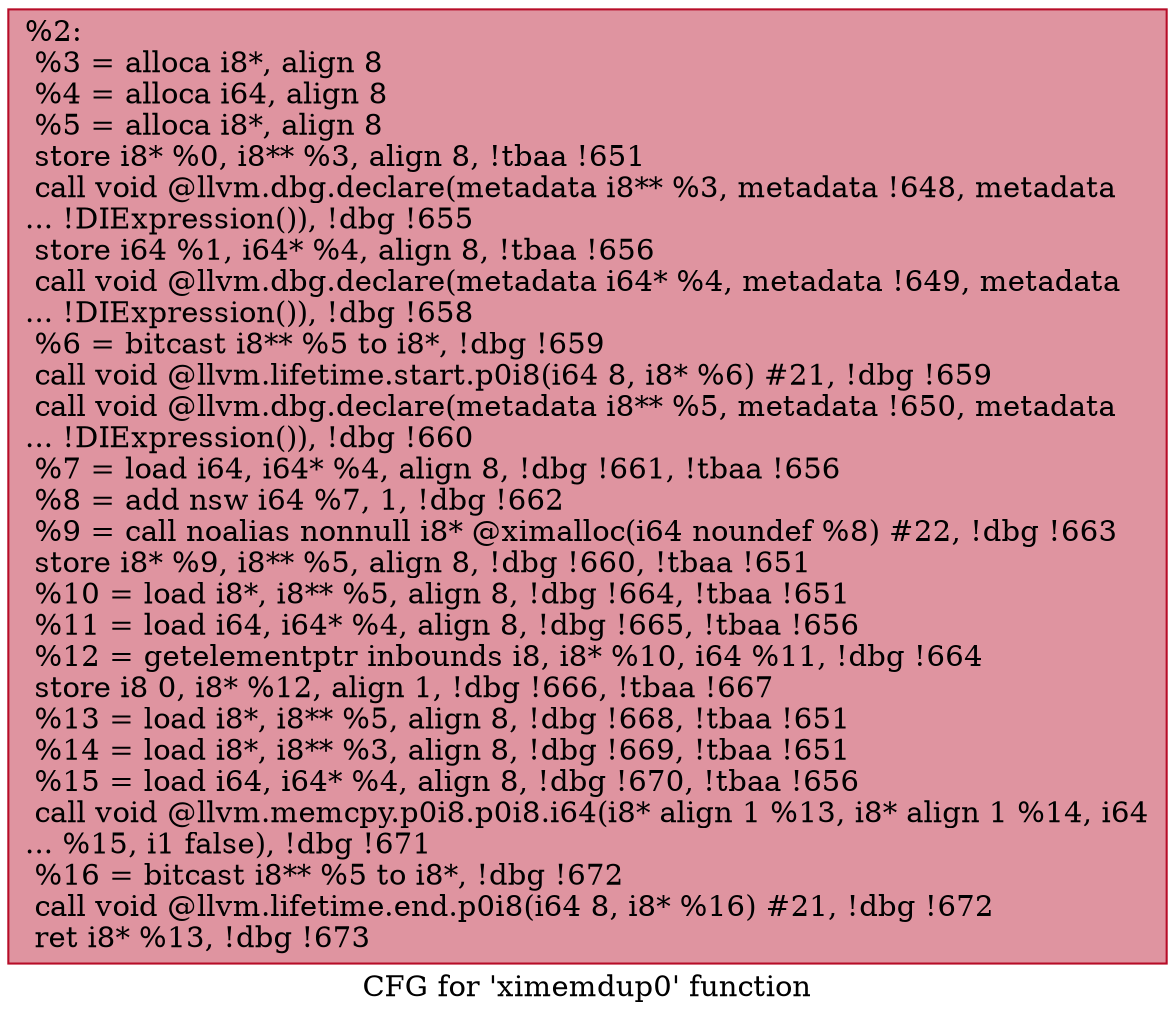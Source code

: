 digraph "CFG for 'ximemdup0' function" {
	label="CFG for 'ximemdup0' function";

	Node0x1935270 [shape=record,color="#b70d28ff", style=filled, fillcolor="#b70d2870",label="{%2:\l  %3 = alloca i8*, align 8\l  %4 = alloca i64, align 8\l  %5 = alloca i8*, align 8\l  store i8* %0, i8** %3, align 8, !tbaa !651\l  call void @llvm.dbg.declare(metadata i8** %3, metadata !648, metadata\l... !DIExpression()), !dbg !655\l  store i64 %1, i64* %4, align 8, !tbaa !656\l  call void @llvm.dbg.declare(metadata i64* %4, metadata !649, metadata\l... !DIExpression()), !dbg !658\l  %6 = bitcast i8** %5 to i8*, !dbg !659\l  call void @llvm.lifetime.start.p0i8(i64 8, i8* %6) #21, !dbg !659\l  call void @llvm.dbg.declare(metadata i8** %5, metadata !650, metadata\l... !DIExpression()), !dbg !660\l  %7 = load i64, i64* %4, align 8, !dbg !661, !tbaa !656\l  %8 = add nsw i64 %7, 1, !dbg !662\l  %9 = call noalias nonnull i8* @ximalloc(i64 noundef %8) #22, !dbg !663\l  store i8* %9, i8** %5, align 8, !dbg !660, !tbaa !651\l  %10 = load i8*, i8** %5, align 8, !dbg !664, !tbaa !651\l  %11 = load i64, i64* %4, align 8, !dbg !665, !tbaa !656\l  %12 = getelementptr inbounds i8, i8* %10, i64 %11, !dbg !664\l  store i8 0, i8* %12, align 1, !dbg !666, !tbaa !667\l  %13 = load i8*, i8** %5, align 8, !dbg !668, !tbaa !651\l  %14 = load i8*, i8** %3, align 8, !dbg !669, !tbaa !651\l  %15 = load i64, i64* %4, align 8, !dbg !670, !tbaa !656\l  call void @llvm.memcpy.p0i8.p0i8.i64(i8* align 1 %13, i8* align 1 %14, i64\l... %15, i1 false), !dbg !671\l  %16 = bitcast i8** %5 to i8*, !dbg !672\l  call void @llvm.lifetime.end.p0i8(i64 8, i8* %16) #21, !dbg !672\l  ret i8* %13, !dbg !673\l}"];
}
